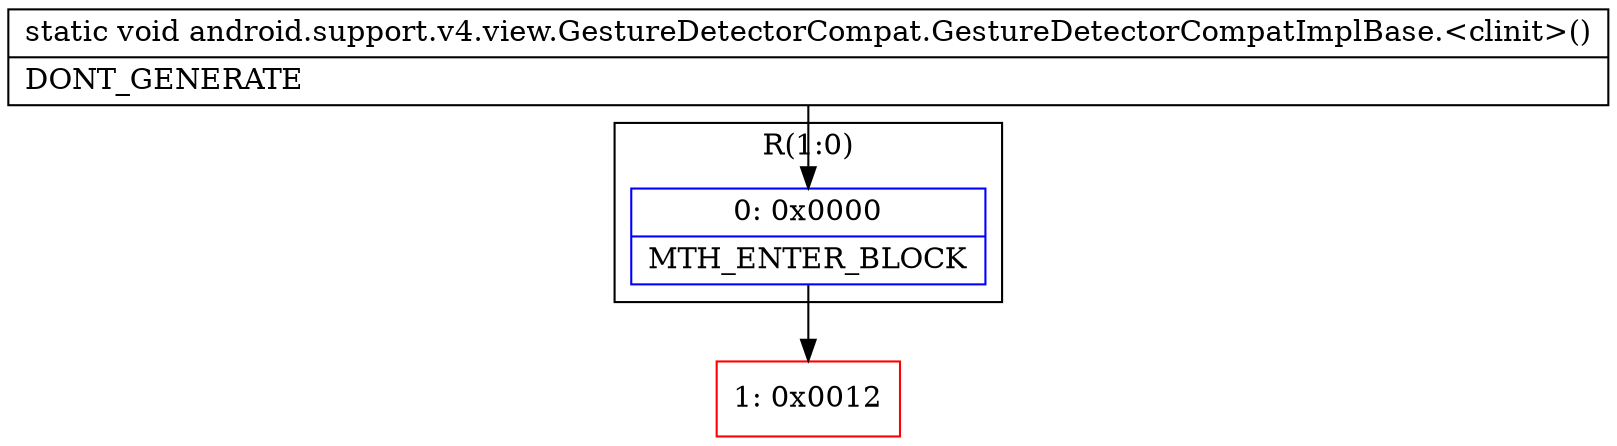digraph "CFG forandroid.support.v4.view.GestureDetectorCompat.GestureDetectorCompatImplBase.\<clinit\>()V" {
subgraph cluster_Region_1405368115 {
label = "R(1:0)";
node [shape=record,color=blue];
Node_0 [shape=record,label="{0\:\ 0x0000|MTH_ENTER_BLOCK\l}"];
}
Node_1 [shape=record,color=red,label="{1\:\ 0x0012}"];
MethodNode[shape=record,label="{static void android.support.v4.view.GestureDetectorCompat.GestureDetectorCompatImplBase.\<clinit\>()  | DONT_GENERATE\l}"];
MethodNode -> Node_0;
Node_0 -> Node_1;
}

